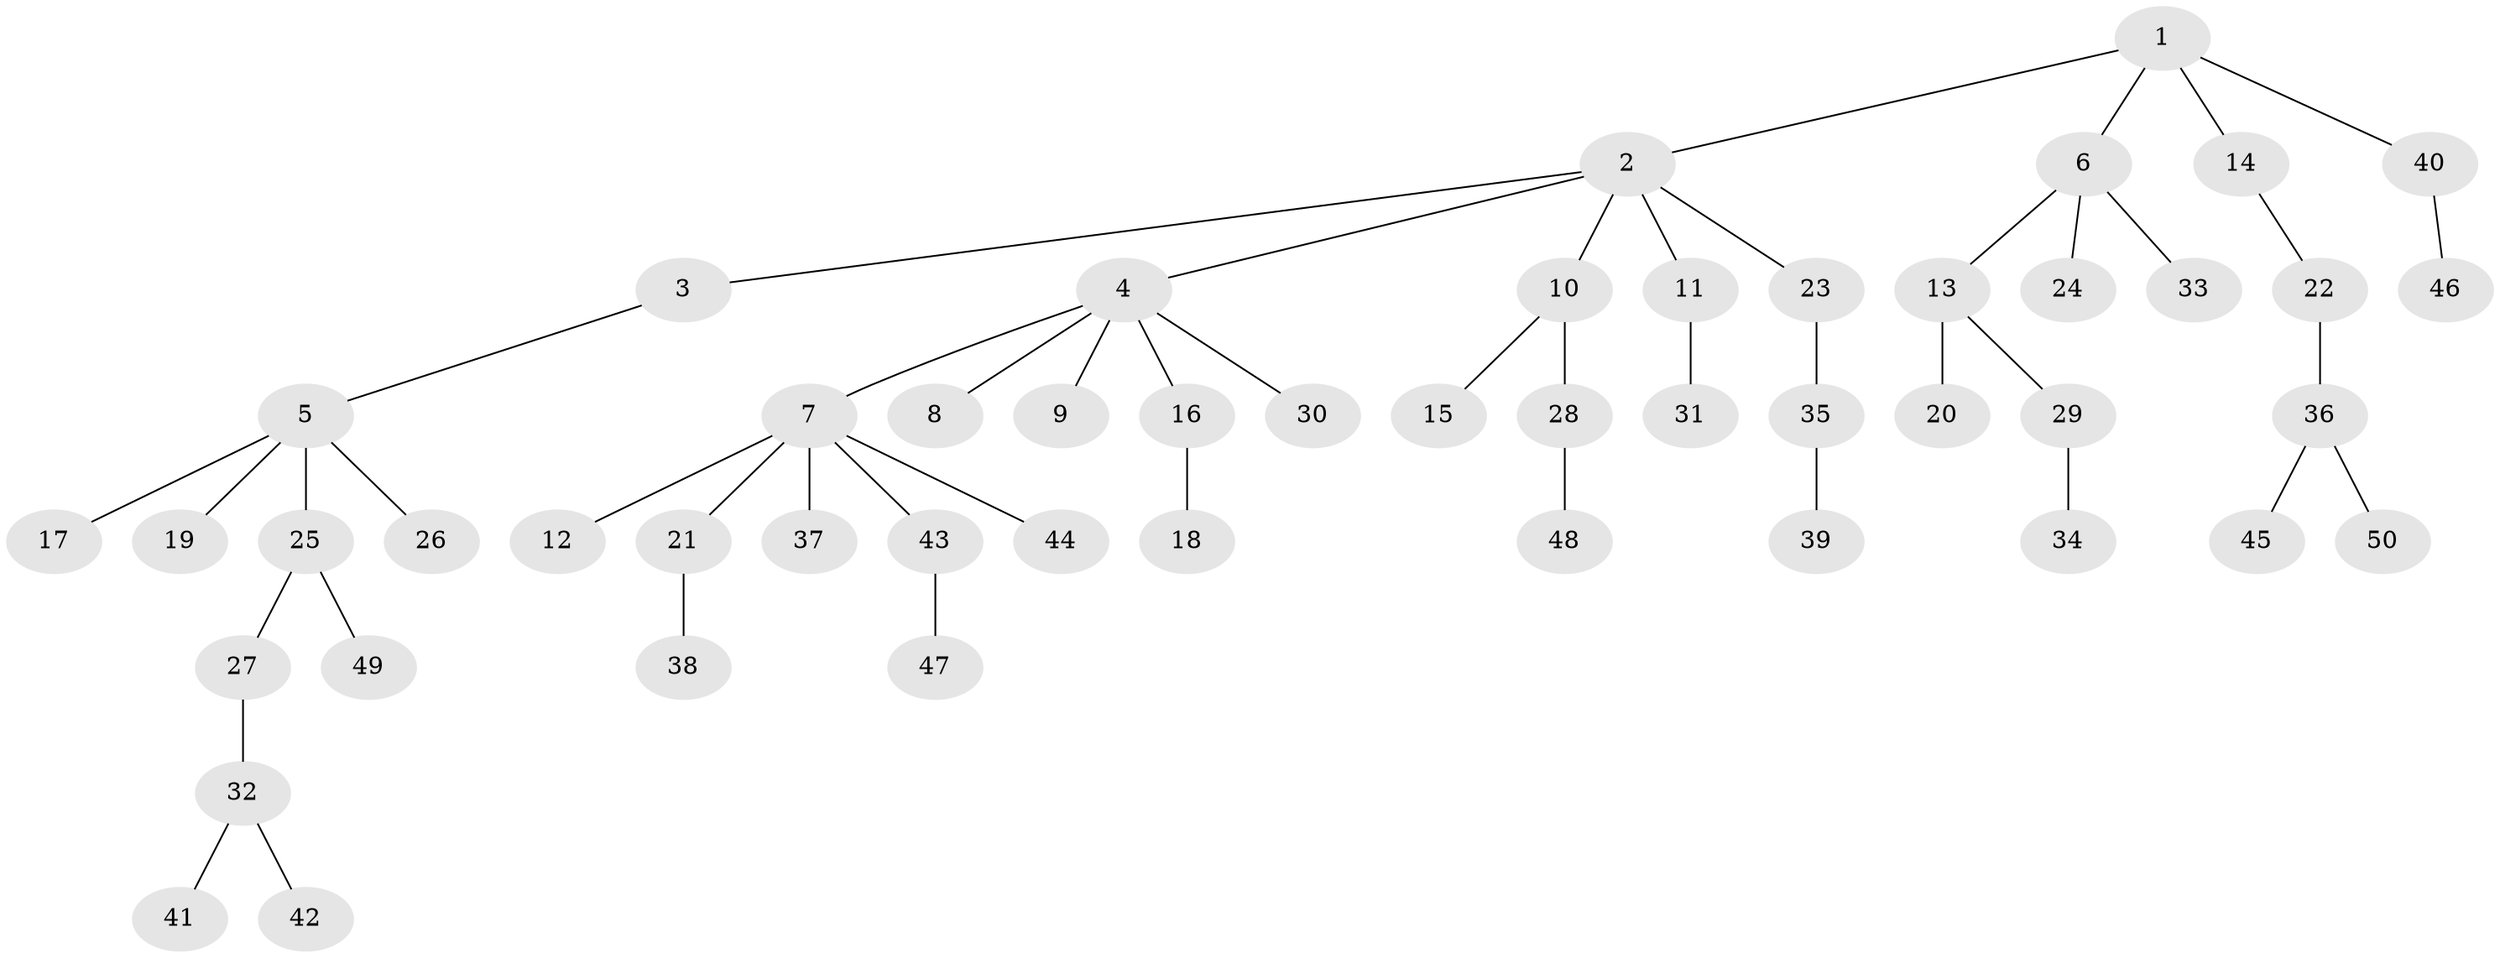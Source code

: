 // coarse degree distribution, {8: 0.02857142857142857, 2: 0.22857142857142856, 6: 0.02857142857142857, 5: 0.05714285714285714, 4: 0.02857142857142857, 1: 0.6, 3: 0.02857142857142857}
// Generated by graph-tools (version 1.1) at 2025/19/03/04/25 18:19:26]
// undirected, 50 vertices, 49 edges
graph export_dot {
graph [start="1"]
  node [color=gray90,style=filled];
  1;
  2;
  3;
  4;
  5;
  6;
  7;
  8;
  9;
  10;
  11;
  12;
  13;
  14;
  15;
  16;
  17;
  18;
  19;
  20;
  21;
  22;
  23;
  24;
  25;
  26;
  27;
  28;
  29;
  30;
  31;
  32;
  33;
  34;
  35;
  36;
  37;
  38;
  39;
  40;
  41;
  42;
  43;
  44;
  45;
  46;
  47;
  48;
  49;
  50;
  1 -- 2;
  1 -- 6;
  1 -- 14;
  1 -- 40;
  2 -- 3;
  2 -- 4;
  2 -- 10;
  2 -- 11;
  2 -- 23;
  3 -- 5;
  4 -- 7;
  4 -- 8;
  4 -- 9;
  4 -- 16;
  4 -- 30;
  5 -- 17;
  5 -- 19;
  5 -- 25;
  5 -- 26;
  6 -- 13;
  6 -- 24;
  6 -- 33;
  7 -- 12;
  7 -- 21;
  7 -- 37;
  7 -- 43;
  7 -- 44;
  10 -- 15;
  10 -- 28;
  11 -- 31;
  13 -- 20;
  13 -- 29;
  14 -- 22;
  16 -- 18;
  21 -- 38;
  22 -- 36;
  23 -- 35;
  25 -- 27;
  25 -- 49;
  27 -- 32;
  28 -- 48;
  29 -- 34;
  32 -- 41;
  32 -- 42;
  35 -- 39;
  36 -- 45;
  36 -- 50;
  40 -- 46;
  43 -- 47;
}
